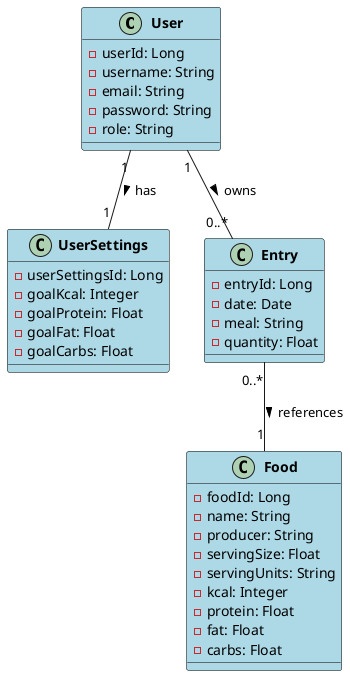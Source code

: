 @startuml domain_model

    skinparam classFontStyle bold
    skinparam classBackgroundColor LightBlue
    skinparam classBorderColor Black

    class User {
        - userId: Long
        - username: String
        - email: String
        - password: String
        - role: String
    }

    class UserSettings {
        - userSettingsId: Long
        - goalKcal: Integer
        - goalProtein: Float
        - goalFat: Float
        - goalCarbs: Float
    }

    class Food {
        - foodId: Long
        - name: String
        - producer: String
        - servingSize: Float
        - servingUnits: String
        - kcal: Integer
        - protein: Float
        - fat: Float
        - carbs: Float
    }

    class Entry {
        - entryId: Long
        - date: Date
        - meal: String
        - quantity: Float
    }

    User "1" -- "1" UserSettings : has >
    User "1" -- "0..*" Entry : owns >
    Entry "0..*" -- "1" Food : references >

    @enduml
